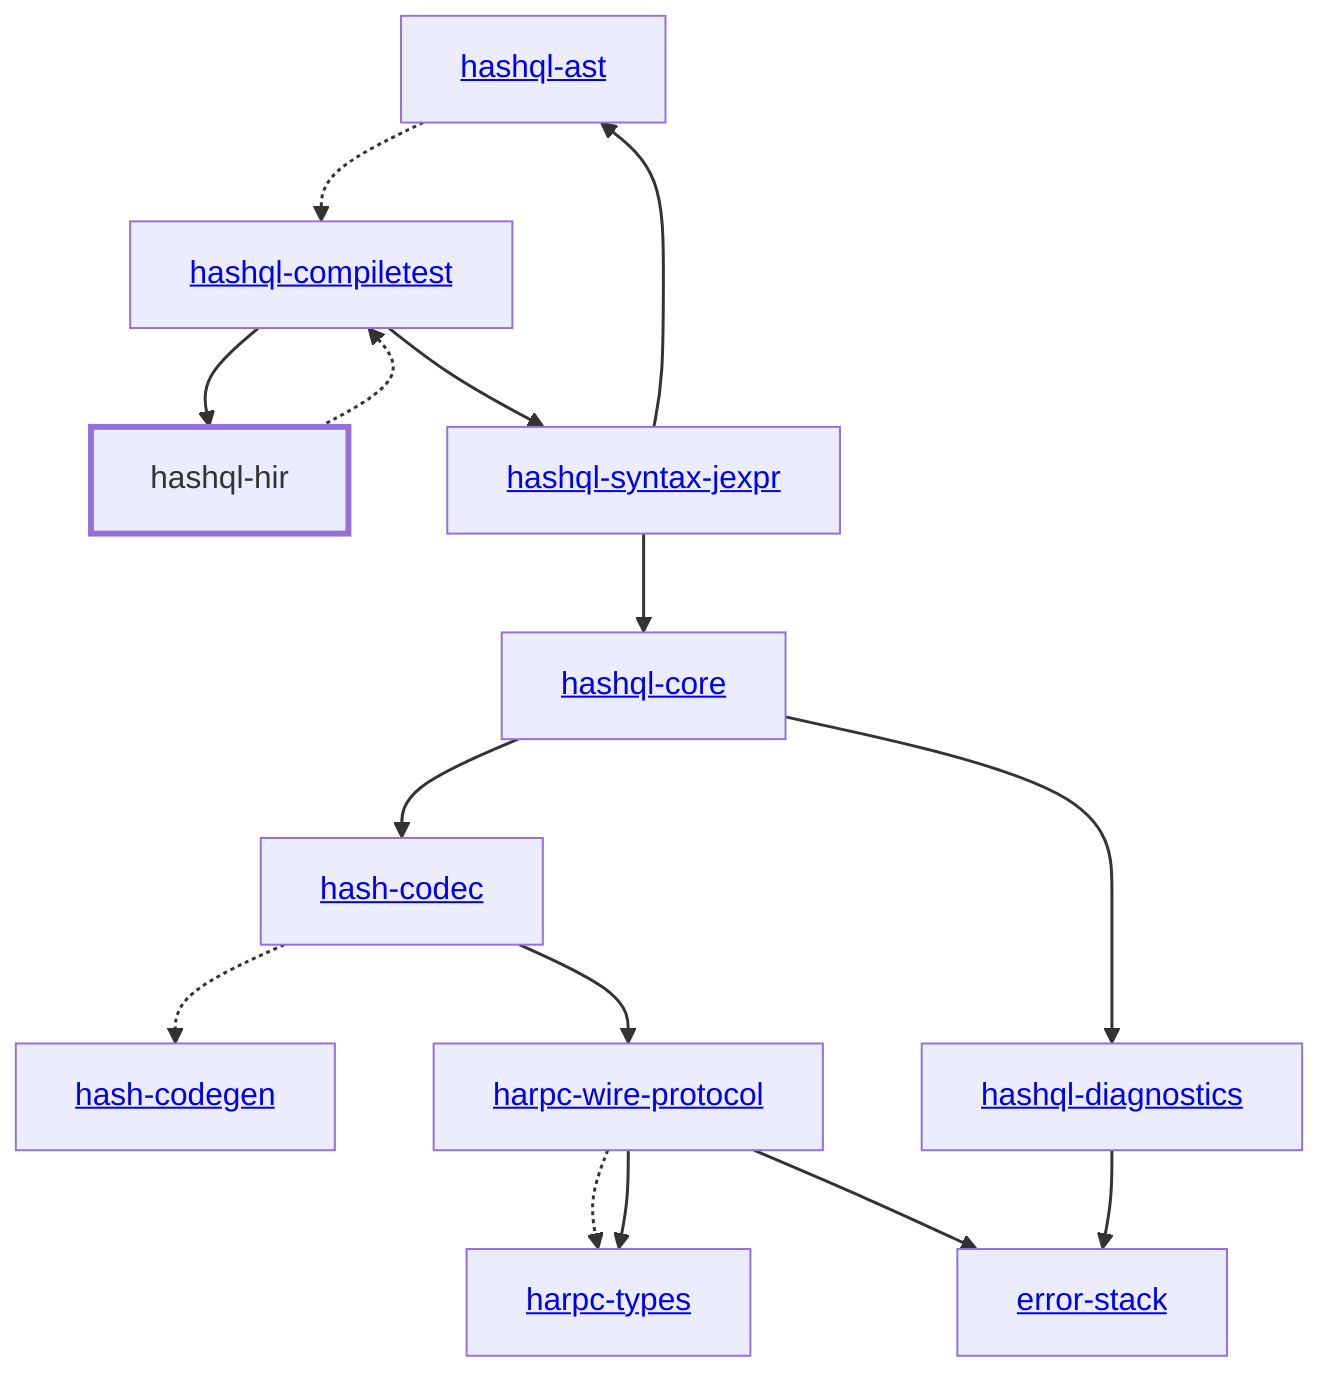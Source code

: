 graph TD
    linkStyle default stroke-width:1.5px
    classDef default stroke-width:1px
    classDef root stroke-width:3px
    classDef dev stroke-width:1px
    classDef build stroke-width:1px
    %% Legend
    %% --> : Normal dependency
    %% -.-> : Dev dependency
    %% ---> : Build dependency
    0[<a href="../hash_codec">hash-codec</a>]
    1[<a href="../hash_codegen">hash-codegen</a>]
    2[<a href="../harpc_types">harpc-types</a>]
    3[<a href="../harpc_wire_protocol">harpc-wire-protocol</a>]
    4[<a href="../hashql_ast">hashql-ast</a>]
    5[<a href="../hashql_compiletest">hashql-compiletest</a>]
    6[<a href="../hashql_core">hashql-core</a>]
    7[<a href="../hashql_diagnostics">hashql-diagnostics</a>]
    8[hashql-hir]
    class 8 root
    9[<a href="../hashql_syntax_jexpr">hashql-syntax-jexpr</a>]
    10[<a href="../error_stack">error-stack</a>]
    0 -.-> 1
    0 --> 3
    3 -.-> 2
    3 --> 2
    3 --> 10
    4 -.-> 5
    5 --> 8
    5 --> 9
    6 --> 0
    6 --> 7
    7 --> 10
    8 -.-> 5
    9 --> 4
    9 --> 6